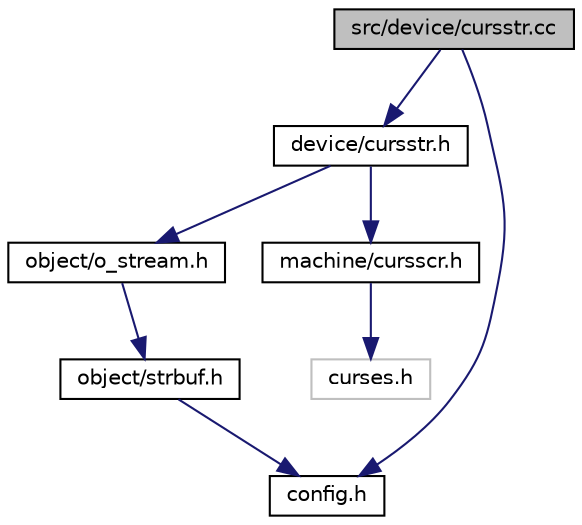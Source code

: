 digraph G
{
  bgcolor="transparent";
  edge [fontname="Helvetica",fontsize="10",labelfontname="Helvetica",labelfontsize="10"];
  node [fontname="Helvetica",fontsize="10",shape=record];
  Node1 [label="src/device/cursstr.cc",height=0.2,width=0.4,color="black", fillcolor="grey75", style="filled" fontcolor="black"];
  Node1 -> Node2 [color="midnightblue",fontsize="10",style="solid",fontname="Helvetica"];
  Node2 [label="device/cursstr.h",height=0.2,width=0.4,color="black",URL="$cursstr_8h.html"];
  Node2 -> Node3 [color="midnightblue",fontsize="10",style="solid",fontname="Helvetica"];
  Node3 [label="object/o_stream.h",height=0.2,width=0.4,color="black",URL="$o__stream_8h.html"];
  Node3 -> Node4 [color="midnightblue",fontsize="10",style="solid",fontname="Helvetica"];
  Node4 [label="object/strbuf.h",height=0.2,width=0.4,color="black",URL="$strbuf_8h.html"];
  Node4 -> Node5 [color="midnightblue",fontsize="10",style="solid",fontname="Helvetica"];
  Node5 [label="config.h",height=0.2,width=0.4,color="black",URL="$config_8h.html"];
  Node2 -> Node6 [color="midnightblue",fontsize="10",style="solid",fontname="Helvetica"];
  Node6 [label="machine/cursscr.h",height=0.2,width=0.4,color="black",URL="$cursscr_8h.html"];
  Node6 -> Node7 [color="midnightblue",fontsize="10",style="solid",fontname="Helvetica"];
  Node7 [label="curses.h",height=0.2,width=0.4,color="grey75"];
  Node1 -> Node5 [color="midnightblue",fontsize="10",style="solid",fontname="Helvetica"];
}

